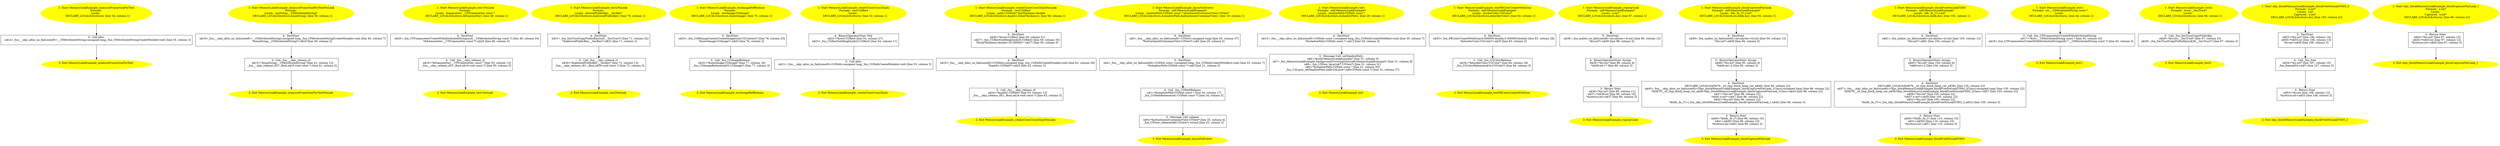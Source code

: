 /* @generated */
digraph iCFG {
"measureFrameSizeForText#MemoryLeakExample#class.f59bd9e59cef3fd16475487a380b3804_1" [label="1: Start MemoryLeakExample_measureFrameSizeForText\nFormals: \nLocals:  \n   DECLARE_LOCALS(&return); [line 34, column 1]\n " color=yellow style=filled]
	

	 "measureFrameSizeForText#MemoryLeakExample#class.f59bd9e59cef3fd16475487a380b3804_1" -> "measureFrameSizeForText#MemoryLeakExample#class.f59bd9e59cef3fd16475487a380b3804_3" ;
"measureFrameSizeForText#MemoryLeakExample#class.f59bd9e59cef3fd16475487a380b3804_2" [label="2: Exit MemoryLeakExample_measureFrameSizeForText \n  " color=yellow style=filled]
	

"measureFrameSizeForText#MemoryLeakExample#class.f59bd9e59cef3fd16475487a380b3804_3" [label="3:  Call alloc \n   n$14=_fun___objc_alloc_no_fail(sizeof(t=__CFAttributedString):unsigned long,_fun_CFAttributedStringCreateMutable:void) [line 35, column 3]\n " shape="box"]
	

	 "measureFrameSizeForText#MemoryLeakExample#class.f59bd9e59cef3fd16475487a380b3804_3" -> "measureFrameSizeForText#MemoryLeakExample#class.f59bd9e59cef3fd16475487a380b3804_2" ;
"measureFrameSizeForTextNoLeak#MemoryLeakExample#class.9443bec011166230e1709abbe3c930d4_1" [label="1: Start MemoryLeakExample_measureFrameSizeForTextNoLeak\nFormals: \nLocals:  maString:__CFAttributedString* \n   DECLARE_LOCALS(&return,&maString); [line 38, column 1]\n " color=yellow style=filled]
	

	 "measureFrameSizeForTextNoLeak#MemoryLeakExample#class.9443bec011166230e1709abbe3c930d4_1" -> "measureFrameSizeForTextNoLeak#MemoryLeakExample#class.9443bec011166230e1709abbe3c930d4_4" ;
"measureFrameSizeForTextNoLeak#MemoryLeakExample#class.9443bec011166230e1709abbe3c930d4_2" [label="2: Exit MemoryLeakExample_measureFrameSizeForTextNoLeak \n  " color=yellow style=filled]
	

"measureFrameSizeForTextNoLeak#MemoryLeakExample#class.9443bec011166230e1709abbe3c930d4_3" [label="3:  Call _fun___objc_release_cf \n   n$15=*&maString:__CFAttributedString* [line 41, column 13]\n  _fun___objc_release_cf(1:_Bool,n$15:void const *) [line 41, column 3]\n " shape="box"]
	

	 "measureFrameSizeForTextNoLeak#MemoryLeakExample#class.9443bec011166230e1709abbe3c930d4_3" -> "measureFrameSizeForTextNoLeak#MemoryLeakExample#class.9443bec011166230e1709abbe3c930d4_2" ;
"measureFrameSizeForTextNoLeak#MemoryLeakExample#class.9443bec011166230e1709abbe3c930d4_4" [label="4:  DeclStmt \n   n$16=_fun___objc_alloc_no_fail(sizeof(t=__CFAttributedString):unsigned long,_fun_CFAttributedStringCreateMutable:void) [line 40, column 7]\n  *&maString:__CFAttributedString*=n$16 [line 39, column 3]\n " shape="box"]
	

	 "measureFrameSizeForTextNoLeak#MemoryLeakExample#class.9443bec011166230e1709abbe3c930d4_4" -> "measureFrameSizeForTextNoLeak#MemoryLeakExample#class.9443bec011166230e1709abbe3c930d4_3" ;
"test1NoLeak#MemoryLeakExample#class.7e0d9640dbd86a21622e801793707bd9_1" [label="1: Start MemoryLeakExample_test1NoLeak\nFormals: \nLocals:  framesetter:__CTFramesetter const * \n   DECLARE_LOCALS(&return,&framesetter); [line 48, column 1]\n " color=yellow style=filled]
	

	 "test1NoLeak#MemoryLeakExample#class.7e0d9640dbd86a21622e801793707bd9_1" -> "test1NoLeak#MemoryLeakExample#class.7e0d9640dbd86a21622e801793707bd9_4" ;
"test1NoLeak#MemoryLeakExample#class.7e0d9640dbd86a21622e801793707bd9_2" [label="2: Exit MemoryLeakExample_test1NoLeak \n  " color=yellow style=filled]
	

"test1NoLeak#MemoryLeakExample#class.7e0d9640dbd86a21622e801793707bd9_3" [label="3:  Call _fun___objc_release_cf \n   n$19=*&framesetter:__CTFramesetter const * [line 50, column 13]\n  _fun___objc_release_cf(1:_Bool,n$19:void const *) [line 50, column 3]\n " shape="box"]
	

	 "test1NoLeak#MemoryLeakExample#class.7e0d9640dbd86a21622e801793707bd9_3" -> "test1NoLeak#MemoryLeakExample#class.7e0d9640dbd86a21622e801793707bd9_2" ;
"test1NoLeak#MemoryLeakExample#class.7e0d9640dbd86a21622e801793707bd9_4" [label="4:  DeclStmt \n   n$20=_fun_CTFramesetterCreateWithAttributedString(null:__CFAttributedString const *) [line 49, column 34]\n  *&framesetter:__CTFramesetter const *=n$20 [line 49, column 3]\n " shape="box"]
	

	 "test1NoLeak#MemoryLeakExample#class.7e0d9640dbd86a21622e801793707bd9_4" -> "test1NoLeak#MemoryLeakExample#class.7e0d9640dbd86a21622e801793707bd9_3" ;
"test2NoLeak#MemoryLeakExample#class.69cf0c35f7df26deefa723cac655894d_1" [label="1: Start MemoryLeakExample_test2NoLeak\nFormals: \nLocals:  allowedPublicKey:__SecKey* \n   DECLARE_LOCALS(&return,&allowedPublicKey); [line 70, column 1]\n " color=yellow style=filled]
	

	 "test2NoLeak#MemoryLeakExample#class.69cf0c35f7df26deefa723cac655894d_1" -> "test2NoLeak#MemoryLeakExample#class.69cf0c35f7df26deefa723cac655894d_4" ;
"test2NoLeak#MemoryLeakExample#class.69cf0c35f7df26deefa723cac655894d_2" [label="2: Exit MemoryLeakExample_test2NoLeak \n  " color=yellow style=filled]
	

"test2NoLeak#MemoryLeakExample#class.69cf0c35f7df26deefa723cac655894d_3" [label="3:  Call _fun___objc_release_cf \n   n$30=*&allowedPublicKey:__SecKey* [line 72, column 13]\n  _fun___objc_release_cf(1:_Bool,n$30:void const *) [line 72, column 3]\n " shape="box"]
	

	 "test2NoLeak#MemoryLeakExample#class.69cf0c35f7df26deefa723cac655894d_3" -> "test2NoLeak#MemoryLeakExample#class.69cf0c35f7df26deefa723cac655894d_2" ;
"test2NoLeak#MemoryLeakExample#class.69cf0c35f7df26deefa723cac655894d_4" [label="4:  DeclStmt \n   n$31=_fun_SecTrustCopyPublicKey(null:__SecTrust*) [line 71, column 32]\n  *&allowedPublicKey:__SecKey*=n$31 [line 71, column 3]\n " shape="box"]
	

	 "test2NoLeak#MemoryLeakExample#class.69cf0c35f7df26deefa723cac655894d_4" -> "test2NoLeak#MemoryLeakExample#class.69cf0c35f7df26deefa723cac655894d_3" ;
"testImageRefRelease#MemoryLeakExample#class.fa3cf5eac6a14b14c5050c7d62d2a79f_1" [label="1: Start MemoryLeakExample_testImageRefRelease\nFormals: \nLocals:  newImage:CGImage* \n   DECLARE_LOCALS(&return,&newImage); [line 75, column 1]\n " color=yellow style=filled]
	

	 "testImageRefRelease#MemoryLeakExample#class.fa3cf5eac6a14b14c5050c7d62d2a79f_1" -> "testImageRefRelease#MemoryLeakExample#class.fa3cf5eac6a14b14c5050c7d62d2a79f_4" ;
"testImageRefRelease#MemoryLeakExample#class.fa3cf5eac6a14b14c5050c7d62d2a79f_2" [label="2: Exit MemoryLeakExample_testImageRefRelease \n  " color=yellow style=filled]
	

"testImageRefRelease#MemoryLeakExample#class.fa3cf5eac6a14b14c5050c7d62d2a79f_3" [label="3:  Call _fun_CGImageRelease \n   n$32=*&newImage:CGImage* [line 77, column 18]\n  _fun_CGImageRelease(n$32:CGImage*) [line 77, column 3]\n " shape="box"]
	

	 "testImageRefRelease#MemoryLeakExample#class.fa3cf5eac6a14b14c5050c7d62d2a79f_3" -> "testImageRefRelease#MemoryLeakExample#class.fa3cf5eac6a14b14c5050c7d62d2a79f_2" ;
"testImageRefRelease#MemoryLeakExample#class.fa3cf5eac6a14b14c5050c7d62d2a79f_4" [label="4:  DeclStmt \n   n$33=_fun_CGBitmapContextCreateImage(null:CGContext*) [line 76, column 25]\n  *&newImage:CGImage*=n$33 [line 76, column 3]\n " shape="box"]
	

	 "testImageRefRelease#MemoryLeakExample#class.fa3cf5eac6a14b14c5050c7d62d2a79f_4" -> "testImageRefRelease#MemoryLeakExample#class.fa3cf5eac6a14b14c5050c7d62d2a79f_3" ;
"createCloseCrossGlyph:#MemoryLeakExample#class.b78475cbe035b221b50538a8aad3c9cf_1" [label="1: Start MemoryLeakExample_createCloseCrossGlyph:\nFormals:  rect:CGRect\nLocals:  \n   DECLARE_LOCALS(&return); [line 53, column 1]\n " color=yellow style=filled]
	

	 "createCloseCrossGlyph:#MemoryLeakExample#class.b78475cbe035b221b50538a8aad3c9cf_1" -> "createCloseCrossGlyph:#MemoryLeakExample#class.b78475cbe035b221b50538a8aad3c9cf_4" ;
"createCloseCrossGlyph:#MemoryLeakExample#class.b78475cbe035b221b50538a8aad3c9cf_2" [label="2: Exit MemoryLeakExample_createCloseCrossGlyph: \n  " color=yellow style=filled]
	

"createCloseCrossGlyph:#MemoryLeakExample#class.b78475cbe035b221b50538a8aad3c9cf_3" [label="3:  Call alloc \n   n$21=_fun___objc_alloc_no_fail(sizeof(t=CGPath):unsigned long,_fun_CGPathCreateMutable:void) [line 55, column 3]\n " shape="box"]
	

	 "createCloseCrossGlyph:#MemoryLeakExample#class.b78475cbe035b221b50538a8aad3c9cf_3" -> "createCloseCrossGlyph:#MemoryLeakExample#class.b78475cbe035b221b50538a8aad3c9cf_2" ;
"createCloseCrossGlyph:#MemoryLeakExample#class.b78475cbe035b221b50538a8aad3c9cf_4" [label="4:  BinaryOperatorStmt: Mul \n   n$22=*&rect:CGRect [line 54, column 27]\n  n$23=_fun_CGRectGetHeight(n$22:CGRect) [line 54, column 11]\n " shape="box"]
	

	 "createCloseCrossGlyph:#MemoryLeakExample#class.b78475cbe035b221b50538a8aad3c9cf_4" -> "createCloseCrossGlyph:#MemoryLeakExample#class.b78475cbe035b221b50538a8aad3c9cf_3" ;
"createCloseCrossGlyphNoLeak:#MemoryLeakExample#class.0954bcd442044fd9788af38303a3790b_1" [label="1: Start MemoryLeakExample_createCloseCrossGlyphNoLeak:\nFormals:  rect:CGRect\nLocals:  path1:CGPath* lineThickness:double \n   DECLARE_LOCALS(&return,&path1,&lineThickness); [line 58, column 1]\n " color=yellow style=filled]
	

	 "createCloseCrossGlyphNoLeak:#MemoryLeakExample#class.0954bcd442044fd9788af38303a3790b_1" -> "createCloseCrossGlyphNoLeak:#MemoryLeakExample#class.0954bcd442044fd9788af38303a3790b_5" ;
"createCloseCrossGlyphNoLeak:#MemoryLeakExample#class.0954bcd442044fd9788af38303a3790b_2" [label="2: Exit MemoryLeakExample_createCloseCrossGlyphNoLeak: \n  " color=yellow style=filled]
	

"createCloseCrossGlyphNoLeak:#MemoryLeakExample#class.0954bcd442044fd9788af38303a3790b_3" [label="3:  Call _fun___objc_release_cf \n   n$24=*&path1:CGPath* [line 63, column 13]\n  _fun___objc_release_cf(1:_Bool,n$24:void const *) [line 63, column 3]\n " shape="box"]
	

	 "createCloseCrossGlyphNoLeak:#MemoryLeakExample#class.0954bcd442044fd9788af38303a3790b_3" -> "createCloseCrossGlyphNoLeak:#MemoryLeakExample#class.0954bcd442044fd9788af38303a3790b_2" ;
"createCloseCrossGlyphNoLeak:#MemoryLeakExample#class.0954bcd442044fd9788af38303a3790b_4" [label="4:  DeclStmt \n   n$25=_fun___objc_alloc_no_fail(sizeof(t=CGPath):unsigned long,_fun_CGPathCreateMutable:void) [line 62, column 28]\n  *&path1:CGPath*=n$25 [line 62, column 3]\n " shape="box"]
	

	 "createCloseCrossGlyphNoLeak:#MemoryLeakExample#class.0954bcd442044fd9788af38303a3790b_4" -> "createCloseCrossGlyphNoLeak:#MemoryLeakExample#class.0954bcd442044fd9788af38303a3790b_3" ;
"createCloseCrossGlyphNoLeak:#MemoryLeakExample#class.0954bcd442044fd9788af38303a3790b_5" [label="5:  DeclStmt \n   n$26=*&rect:CGRect [line 59, column 51]\n  n$27=_fun_CGRectGetHeight(n$26:CGRect) [line 59, column 35]\n  *&lineThickness:double=(0.200000 * n$27) [line 59, column 3]\n " shape="box"]
	

	 "createCloseCrossGlyphNoLeak:#MemoryLeakExample#class.0954bcd442044fd9788af38303a3790b_5" -> "createCloseCrossGlyphNoLeak:#MemoryLeakExample#class.0954bcd442044fd9788af38303a3790b_4" ;
"layoutSubviews#MemoryLeakExample#instance.2b3151f18431bcdbc08267ea4ff96f53_1" [label="1: Start MemoryLeakExample_layoutSubviews\nFormals:  self:MemoryLeakExample*\nLocals:  shadowPath:CGPath const * attachmentContainerView:UIView* \n   DECLARE_LOCALS(&return,&shadowPath,&attachmentContainerView); [line 19, column 1]\n " color=yellow style=filled]
	

	 "layoutSubviews#MemoryLeakExample#instance.2b3151f18431bcdbc08267ea4ff96f53_1" -> "layoutSubviews#MemoryLeakExample#instance.2b3151f18431bcdbc08267ea4ff96f53_6" ;
"layoutSubviews#MemoryLeakExample#instance.2b3151f18431bcdbc08267ea4ff96f53_2" [label="2: Exit MemoryLeakExample_layoutSubviews \n  " color=yellow style=filled]
	

"layoutSubviews#MemoryLeakExample#instance.2b3151f18431bcdbc08267ea4ff96f53_3" [label="3:  Message Call: release \n   n$0=*&attachmentContainerView:UIView* [line 25, column 4]\n  _fun_UIView_release(n$0:UIView*) virtual [line 25, column 3]\n " shape="box"]
	

	 "layoutSubviews#MemoryLeakExample#instance.2b3151f18431bcdbc08267ea4ff96f53_3" -> "layoutSubviews#MemoryLeakExample#instance.2b3151f18431bcdbc08267ea4ff96f53_2" ;
"layoutSubviews#MemoryLeakExample#instance.2b3151f18431bcdbc08267ea4ff96f53_4" [label="4:  Call _fun_CGPathRelease \n   n$1=*&shadowPath:CGPath const * [line 24, column 17]\n  _fun_CGPathRelease(n$1:CGPath const *) [line 24, column 3]\n " shape="box"]
	

	 "layoutSubviews#MemoryLeakExample#instance.2b3151f18431bcdbc08267ea4ff96f53_4" -> "layoutSubviews#MemoryLeakExample#instance.2b3151f18431bcdbc08267ea4ff96f53_3" ;
"layoutSubviews#MemoryLeakExample#instance.2b3151f18431bcdbc08267ea4ff96f53_5" [label="5:  DeclStmt \n   n$4=_fun___objc_alloc_no_fail(sizeof(t=CGPath const ):unsigned long,_fun_CGPathCreateWithRect:void) [line 22, column 7]\n  *&shadowPath:CGPath const *=n$4 [line 21, column 3]\n " shape="box"]
	

	 "layoutSubviews#MemoryLeakExample#instance.2b3151f18431bcdbc08267ea4ff96f53_5" -> "layoutSubviews#MemoryLeakExample#instance.2b3151f18431bcdbc08267ea4ff96f53_4" ;
"layoutSubviews#MemoryLeakExample#instance.2b3151f18431bcdbc08267ea4ff96f53_6" [label="6:  DeclStmt \n   n$5=_fun___objc_alloc_no_fail(sizeof(t=UIView):unsigned long) [line 20, column 37]\n  *&attachmentContainerView:UIView*=n$5 [line 20, column 3]\n " shape="box"]
	

	 "layoutSubviews#MemoryLeakExample#instance.2b3151f18431bcdbc08267ea4ff96f53_6" -> "layoutSubviews#MemoryLeakExample#instance.2b3151f18431bcdbc08267ea4ff96f53_5" ;
"test#MemoryLeakExample#instance.cbb708bfe735ac5e5777524359299e00_1" [label="1: Start MemoryLeakExample_test\nFormals:  self:MemoryLeakExample*\nLocals:  shadowPath:CGPath const * \n   DECLARE_LOCALS(&return,&shadowPath); [line 28, column 1]\n " color=yellow style=filled]
	

	 "test#MemoryLeakExample#instance.cbb708bfe735ac5e5777524359299e00_1" -> "test#MemoryLeakExample#instance.cbb708bfe735ac5e5777524359299e00_4" ;
"test#MemoryLeakExample#instance.cbb708bfe735ac5e5777524359299e00_2" [label="2: Exit MemoryLeakExample_test \n  " color=yellow style=filled]
	

"test#MemoryLeakExample#instance.cbb708bfe735ac5e5777524359299e00_3" [label="3:  Message Call: setShadowPath: \n   n$6=*&self:MemoryLeakExample* [line 31, column 3]\n  n$7=_fun_MemoryLeakExample_backgroundCoveringView(n$6:MemoryLeakExample*) [line 31, column 8]\n  n$8=_fun_UIView_layer(n$7:UIView*) [line 31, column 31]\n  n$9=*&shadowPath:CGPath const * [line 31, column 50]\n  _fun_CALayer_setShadowPath:(n$8:CALayer*,n$9:CGPath const *) [line 31, column 37]\n " shape="box"]
	

	 "test#MemoryLeakExample#instance.cbb708bfe735ac5e5777524359299e00_3" -> "test#MemoryLeakExample#instance.cbb708bfe735ac5e5777524359299e00_2" ;
"test#MemoryLeakExample#instance.cbb708bfe735ac5e5777524359299e00_4" [label="4:  DeclStmt \n   n$13=_fun___objc_alloc_no_fail(sizeof(t=CGPath const ):unsigned long,_fun_CGPathCreateWithRect:void) [line 30, column 7]\n  *&shadowPath:CGPath const *=n$13 [line 29, column 3]\n " shape="box"]
	

	 "test#MemoryLeakExample#instance.cbb708bfe735ac5e5777524359299e00_4" -> "test#MemoryLeakExample#instance.cbb708bfe735ac5e5777524359299e00_3" ;
"testFBColorCreateWithGray#MemoryLeakExample#instance.4f74b525e11effa846f82d4205d48a4a_1" [label="1: Start MemoryLeakExample_testFBColorCreateWithGray\nFormals:  self:MemoryLeakExample*\nLocals:  borderColor:CGColor* \n   DECLARE_LOCALS(&return,&borderColor); [line 82, column 1]\n " color=yellow style=filled]
	

	 "testFBColorCreateWithGray#MemoryLeakExample#instance.4f74b525e11effa846f82d4205d48a4a_1" -> "testFBColorCreateWithGray#MemoryLeakExample#instance.4f74b525e11effa846f82d4205d48a4a_4" ;
"testFBColorCreateWithGray#MemoryLeakExample#instance.4f74b525e11effa846f82d4205d48a4a_2" [label="2: Exit MemoryLeakExample_testFBColorCreateWithGray \n  " color=yellow style=filled]
	

"testFBColorCreateWithGray#MemoryLeakExample#instance.4f74b525e11effa846f82d4205d48a4a_3" [label="3:  Call _fun_CGColorRelease \n   n$34=*&borderColor:CGColor* [line 84, column 18]\n  _fun_CGColorRelease(n$34:CGColor*) [line 84, column 3]\n " shape="box"]
	

	 "testFBColorCreateWithGray#MemoryLeakExample#instance.4f74b525e11effa846f82d4205d48a4a_3" -> "testFBColorCreateWithGray#MemoryLeakExample#instance.4f74b525e11effa846f82d4205d48a4a_2" ;
"testFBColorCreateWithGray#MemoryLeakExample#instance.4f74b525e11effa846f82d4205d48a4a_4" [label="4:  DeclStmt \n   n$35=_fun_FBColorCreateWithGray(0.000000:double,0.300000:double) [line 83, column 28]\n  *&borderColor:CGColor*=n$35 [line 83, column 3]\n " shape="box"]
	

	 "testFBColorCreateWithGray#MemoryLeakExample#instance.4f74b525e11effa846f82d4205d48a4a_4" -> "testFBColorCreateWithGray#MemoryLeakExample#instance.4f74b525e11effa846f82d4205d48a4a_3" ;
"regularLeak#MemoryLeakExample#instance.939a892cee505c3459f2d889292f218b_1" [label="1: Start MemoryLeakExample_regularLeak\nFormals:  self:MemoryLeakExample*\nLocals:  x:int* \n   DECLARE_LOCALS(&return,&x); [line 87, column 1]\n " color=yellow style=filled]
	

	 "regularLeak#MemoryLeakExample#instance.939a892cee505c3459f2d889292f218b_1" -> "regularLeak#MemoryLeakExample#instance.939a892cee505c3459f2d889292f218b_5" ;
"regularLeak#MemoryLeakExample#instance.939a892cee505c3459f2d889292f218b_2" [label="2: Exit MemoryLeakExample_regularLeak \n  " color=yellow style=filled]
	

"regularLeak#MemoryLeakExample#instance.939a892cee505c3459f2d889292f218b_3" [label="3:  Return Stmt \n   n$36=*&x:int* [line 90, column 11]\n  n$37=*n$36:int [line 90, column 10]\n  *&return:int=n$37 [line 90, column 3]\n " shape="box"]
	

	 "regularLeak#MemoryLeakExample#instance.939a892cee505c3459f2d889292f218b_3" -> "regularLeak#MemoryLeakExample#instance.939a892cee505c3459f2d889292f218b_2" ;
"regularLeak#MemoryLeakExample#instance.939a892cee505c3459f2d889292f218b_4" [label="4:  BinaryOperatorStmt: Assign \n   n$38=*&x:int* [line 89, column 4]\n  *n$38:int=7 [line 89, column 3]\n " shape="box"]
	

	 "regularLeak#MemoryLeakExample#instance.939a892cee505c3459f2d889292f218b_4" -> "regularLeak#MemoryLeakExample#instance.939a892cee505c3459f2d889292f218b_3" ;
"regularLeak#MemoryLeakExample#instance.939a892cee505c3459f2d889292f218b_5" [label="5:  DeclStmt \n   n$39=_fun_malloc_no_fail(sizeof(t=int;nbytes=4):int) [line 88, column 12]\n  *&x:int*=n$39 [line 88, column 3]\n " shape="box"]
	

	 "regularLeak#MemoryLeakExample#instance.939a892cee505c3459f2d889292f218b_5" -> "regularLeak#MemoryLeakExample#instance.939a892cee505c3459f2d889292f218b_4" ;
"blockCapturedVarLeak#MemoryLeakExample#instance.53bb018bc84d6a696dc756e20b5b3f52_1" [label="1: Start MemoryLeakExample_blockCapturedVarLeak\nFormals:  self:MemoryLeakExample*\nLocals:  blk:_fn_(*) x:int* \n   DECLARE_LOCALS(&return,&blk,&x); [line 93, column 1]\n " color=yellow style=filled]
	

	 "blockCapturedVarLeak#MemoryLeakExample#instance.53bb018bc84d6a696dc756e20b5b3f52_1" -> "blockCapturedVarLeak#MemoryLeakExample#instance.53bb018bc84d6a696dc756e20b5b3f52_6" ;
"blockCapturedVarLeak#MemoryLeakExample#instance.53bb018bc84d6a696dc756e20b5b3f52_2" [label="2: Exit MemoryLeakExample_blockCapturedVarLeak \n  " color=yellow style=filled]
	

"blockCapturedVarLeak#MemoryLeakExample#instance.53bb018bc84d6a696dc756e20b5b3f52_3" [label="3:  Return Stmt \n   n$40=*&blk:_fn_(*) [line 99, column 10]\n  n$41=n$40() [line 99, column 10]\n  *&return:int=n$41 [line 99, column 3]\n " shape="box"]
	

	 "blockCapturedVarLeak#MemoryLeakExample#instance.53bb018bc84d6a696dc756e20b5b3f52_3" -> "blockCapturedVarLeak#MemoryLeakExample#instance.53bb018bc84d6a696dc756e20b5b3f52_2" ;
"blockCapturedVarLeak#MemoryLeakExample#instance.53bb018bc84d6a696dc756e20b5b3f52_4" [label="4:  DeclStmt \n   DECLARE_LOCALS(&0$?%__sil_tmp_block_heap_var_n$46); [line 96, column 22]\n  n$45=_fun___objc_alloc_no_fail(sizeof(t=Objc_blockMemoryLeakExample_blockCapturedVarLeak_1Class):unsigned long) [line 96, column 22]\n  *&0$?%__sil_tmp_block_heap_var_n$46:Objc_blockMemoryLeakExample_blockCapturedVarLeak_1Class=n$45 [line 96, column 22]\n  n$47=*&x:int* [line 96, column 22]\n  *n$45.x:int*=n$47 [line 96, column 22]\n  n$42=*&x:int* [line 96, column 22]\n  *&blk:_fn_(*)=(_fun_objc_blockMemoryLeakExample_blockCapturedVarLeak_1,n$42) [line 96, column 3]\n " shape="box"]
	

	 "blockCapturedVarLeak#MemoryLeakExample#instance.53bb018bc84d6a696dc756e20b5b3f52_4" -> "blockCapturedVarLeak#MemoryLeakExample#instance.53bb018bc84d6a696dc756e20b5b3f52_3" ;
"blockCapturedVarLeak#MemoryLeakExample#instance.53bb018bc84d6a696dc756e20b5b3f52_5" [label="5:  BinaryOperatorStmt: Assign \n   n$48=*&x:int* [line 95, column 4]\n  *n$48:int=2 [line 95, column 3]\n " shape="box"]
	

	 "blockCapturedVarLeak#MemoryLeakExample#instance.53bb018bc84d6a696dc756e20b5b3f52_5" -> "blockCapturedVarLeak#MemoryLeakExample#instance.53bb018bc84d6a696dc756e20b5b3f52_4" ;
"blockCapturedVarLeak#MemoryLeakExample#instance.53bb018bc84d6a696dc756e20b5b3f52_6" [label="6:  DeclStmt \n   n$49=_fun_malloc_no_fail(sizeof(t=int;nbytes=4):int) [line 94, column 12]\n  *&x:int*=n$49 [line 94, column 3]\n " shape="box"]
	

	 "blockCapturedVarLeak#MemoryLeakExample#instance.53bb018bc84d6a696dc756e20b5b3f52_6" -> "blockCapturedVarLeak#MemoryLeakExample#instance.53bb018bc84d6a696dc756e20b5b3f52_5" ;
"blockFreeNoLeakTODO#MemoryLeakExample#instance.745cca07ccdb517734d79c9d7a1eaed8_1" [label="1: Start MemoryLeakExample_blockFreeNoLeakTODO\nFormals:  self:MemoryLeakExample*\nLocals:  blk:_fn_(*) x:int* \n   DECLARE_LOCALS(&return,&blk,&x); [line 102, column 1]\n " color=yellow style=filled]
	

	 "blockFreeNoLeakTODO#MemoryLeakExample#instance.745cca07ccdb517734d79c9d7a1eaed8_1" -> "blockFreeNoLeakTODO#MemoryLeakExample#instance.745cca07ccdb517734d79c9d7a1eaed8_6" ;
"blockFreeNoLeakTODO#MemoryLeakExample#instance.745cca07ccdb517734d79c9d7a1eaed8_2" [label="2: Exit MemoryLeakExample_blockFreeNoLeakTODO \n  " color=yellow style=filled]
	

"blockFreeNoLeakTODO#MemoryLeakExample#instance.745cca07ccdb517734d79c9d7a1eaed8_3" [label="3:  Return Stmt \n   n$50=*&blk:_fn_(*) [line 110, column 10]\n  n$51=n$50() [line 110, column 10]\n  *&return:int=n$51 [line 110, column 3]\n " shape="box"]
	

	 "blockFreeNoLeakTODO#MemoryLeakExample#instance.745cca07ccdb517734d79c9d7a1eaed8_3" -> "blockFreeNoLeakTODO#MemoryLeakExample#instance.745cca07ccdb517734d79c9d7a1eaed8_2" ;
"blockFreeNoLeakTODO#MemoryLeakExample#instance.745cca07ccdb517734d79c9d7a1eaed8_4" [label="4:  DeclStmt \n   DECLARE_LOCALS(&0$?%__sil_tmp_block_heap_var_n$58); [line 105, column 22]\n  n$57=_fun___objc_alloc_no_fail(sizeof(t=Objc_blockMemoryLeakExample_blockFreeNoLeakTODO_2Class):unsigned long) [line 105, column 22]\n  *&0$?%__sil_tmp_block_heap_var_n$58:Objc_blockMemoryLeakExample_blockFreeNoLeakTODO_2Class=n$57 [line 105, column 22]\n  n$59=*&x:int* [line 105, column 22]\n  *n$57.x:int*=n$59 [line 105, column 22]\n  n$52=*&x:int* [line 105, column 22]\n  *&blk:_fn_(*)=(_fun_objc_blockMemoryLeakExample_blockFreeNoLeakTODO_2,n$52) [line 105, column 3]\n " shape="box"]
	

	 "blockFreeNoLeakTODO#MemoryLeakExample#instance.745cca07ccdb517734d79c9d7a1eaed8_4" -> "blockFreeNoLeakTODO#MemoryLeakExample#instance.745cca07ccdb517734d79c9d7a1eaed8_3" ;
"blockFreeNoLeakTODO#MemoryLeakExample#instance.745cca07ccdb517734d79c9d7a1eaed8_5" [label="5:  BinaryOperatorStmt: Assign \n   n$60=*&x:int* [line 104, column 4]\n  *n$60:int=2 [line 104, column 3]\n " shape="box"]
	

	 "blockFreeNoLeakTODO#MemoryLeakExample#instance.745cca07ccdb517734d79c9d7a1eaed8_5" -> "blockFreeNoLeakTODO#MemoryLeakExample#instance.745cca07ccdb517734d79c9d7a1eaed8_4" ;
"blockFreeNoLeakTODO#MemoryLeakExample#instance.745cca07ccdb517734d79c9d7a1eaed8_6" [label="6:  DeclStmt \n   n$61=_fun_malloc_no_fail(sizeof(t=int;nbytes=4):int) [line 103, column 12]\n  *&x:int*=n$61 [line 103, column 3]\n " shape="box"]
	

	 "blockFreeNoLeakTODO#MemoryLeakExample#instance.745cca07ccdb517734d79c9d7a1eaed8_6" -> "blockFreeNoLeakTODO#MemoryLeakExample#instance.745cca07ccdb517734d79c9d7a1eaed8_5" ;
"test1:#MemoryLeakExample#class.6a178021c88203c49ec4a36c5d873685_1" [label="1: Start MemoryLeakExample_test1:\nFormals:  str:__CFAttributedString const *\nLocals:  \n   DECLARE_LOCALS(&return); [line 44, column 1]\n " color=yellow style=filled]
	

	 "test1:#MemoryLeakExample#class.6a178021c88203c49ec4a36c5d873685_1" -> "test1:#MemoryLeakExample#class.6a178021c88203c49ec4a36c5d873685_3" ;
"test1:#MemoryLeakExample#class.6a178021c88203c49ec4a36c5d873685_2" [label="2: Exit MemoryLeakExample_test1: \n  " color=yellow style=filled]
	

"test1:#MemoryLeakExample#class.6a178021c88203c49ec4a36c5d873685_3" [label="3:  Call _fun_CTFramesetterCreateWithAttributedString \n   n$17=*&str:__CFAttributedString const * [line 45, column 43]\n  n$18=_fun_CTFramesetterCreateWithAttributedString(n$17:__CFAttributedString const *) [line 45, column 3]\n " shape="box"]
	

	 "test1:#MemoryLeakExample#class.6a178021c88203c49ec4a36c5d873685_3" -> "test1:#MemoryLeakExample#class.6a178021c88203c49ec4a36c5d873685_2" ;
"test2:#MemoryLeakExample#class.4d854f1c80289cc8e5422233831af105_1" [label="1: Start MemoryLeakExample_test2:\nFormals:  trust:__SecTrust*\nLocals:  \n   DECLARE_LOCALS(&return); [line 66, column 1]\n " color=yellow style=filled]
	

	 "test2:#MemoryLeakExample#class.4d854f1c80289cc8e5422233831af105_1" -> "test2:#MemoryLeakExample#class.4d854f1c80289cc8e5422233831af105_3" ;
"test2:#MemoryLeakExample#class.4d854f1c80289cc8e5422233831af105_2" [label="2: Exit MemoryLeakExample_test2: \n  " color=yellow style=filled]
	

"test2:#MemoryLeakExample#class.4d854f1c80289cc8e5422233831af105_3" [label="3:  Call _fun_SecTrustCopyPublicKey \n   n$28=*&trust:__SecTrust* [line 67, column 25]\n  n$29=_fun_SecTrustCopyPublicKey(n$28:__SecTrust*) [line 67, column 3]\n " shape="box"]
	

	 "test2:#MemoryLeakExample#class.4d854f1c80289cc8e5422233831af105_3" -> "test2:#MemoryLeakExample#class.4d854f1c80289cc8e5422233831af105_2" ;
"objc_blockMemoryLeakExample_blockFreeNoLeakTODO_2.75d33bce4351c16a4939470302c57868_1" [label="1: Start objc_blockMemoryLeakExample_blockFreeNoLeakTODO_2\nFormals:  x:int*\nLocals:  i:int\nCaptured:  x:int* \n   DECLARE_LOCALS(&return,&i); [line 105, column 22]\n " color=yellow style=filled]
	

	 "objc_blockMemoryLeakExample_blockFreeNoLeakTODO_2.75d33bce4351c16a4939470302c57868_1" -> "objc_blockMemoryLeakExample_blockFreeNoLeakTODO_2.75d33bce4351c16a4939470302c57868_5" ;
"objc_blockMemoryLeakExample_blockFreeNoLeakTODO_2.75d33bce4351c16a4939470302c57868_2" [label="2: Exit objc_blockMemoryLeakExample_blockFreeNoLeakTODO_2 \n  " color=yellow style=filled]
	

"objc_blockMemoryLeakExample_blockFreeNoLeakTODO_2.75d33bce4351c16a4939470302c57868_3" [label="3:  Return Stmt \n   n$53=*&i:int [line 108, column 12]\n  *&return:int=n$53 [line 108, column 5]\n " shape="box"]
	

	 "objc_blockMemoryLeakExample_blockFreeNoLeakTODO_2.75d33bce4351c16a4939470302c57868_3" -> "objc_blockMemoryLeakExample_blockFreeNoLeakTODO_2.75d33bce4351c16a4939470302c57868_2" ;
"objc_blockMemoryLeakExample_blockFreeNoLeakTODO_2.75d33bce4351c16a4939470302c57868_4" [label="4:  Call _fun_free \n   n$54=*&x:int* [line 107, column 10]\n  _fun_free(n$54:void*) [line 107, column 5]\n " shape="box"]
	

	 "objc_blockMemoryLeakExample_blockFreeNoLeakTODO_2.75d33bce4351c16a4939470302c57868_4" -> "objc_blockMemoryLeakExample_blockFreeNoLeakTODO_2.75d33bce4351c16a4939470302c57868_3" ;
"objc_blockMemoryLeakExample_blockFreeNoLeakTODO_2.75d33bce4351c16a4939470302c57868_5" [label="5:  DeclStmt \n   n$55=*&x:int* [line 106, column 14]\n  n$56=*n$55:int [line 106, column 13]\n  *&i:int=n$56 [line 106, column 5]\n " shape="box"]
	

	 "objc_blockMemoryLeakExample_blockFreeNoLeakTODO_2.75d33bce4351c16a4939470302c57868_5" -> "objc_blockMemoryLeakExample_blockFreeNoLeakTODO_2.75d33bce4351c16a4939470302c57868_4" ;
"objc_blockMemoryLeakExample_blockCapturedVarLeak_1.b434313b336514058f60e55fc6a4a73f_1" [label="1: Start objc_blockMemoryLeakExample_blockCapturedVarLeak_1\nFormals:  x:int*\nLocals: \nCaptured:  x:int* \n   DECLARE_LOCALS(&return); [line 96, column 22]\n " color=yellow style=filled]
	

	 "objc_blockMemoryLeakExample_blockCapturedVarLeak_1.b434313b336514058f60e55fc6a4a73f_1" -> "objc_blockMemoryLeakExample_blockCapturedVarLeak_1.b434313b336514058f60e55fc6a4a73f_3" ;
"objc_blockMemoryLeakExample_blockCapturedVarLeak_1.b434313b336514058f60e55fc6a4a73f_2" [label="2: Exit objc_blockMemoryLeakExample_blockCapturedVarLeak_1 \n  " color=yellow style=filled]
	

"objc_blockMemoryLeakExample_blockCapturedVarLeak_1.b434313b336514058f60e55fc6a4a73f_3" [label="3:  Return Stmt \n   n$43=*&x:int* [line 97, column 13]\n  n$44=*n$43:int [line 97, column 12]\n  *&return:int=n$44 [line 97, column 5]\n " shape="box"]
	

	 "objc_blockMemoryLeakExample_blockCapturedVarLeak_1.b434313b336514058f60e55fc6a4a73f_3" -> "objc_blockMemoryLeakExample_blockCapturedVarLeak_1.b434313b336514058f60e55fc6a4a73f_2" ;
}

